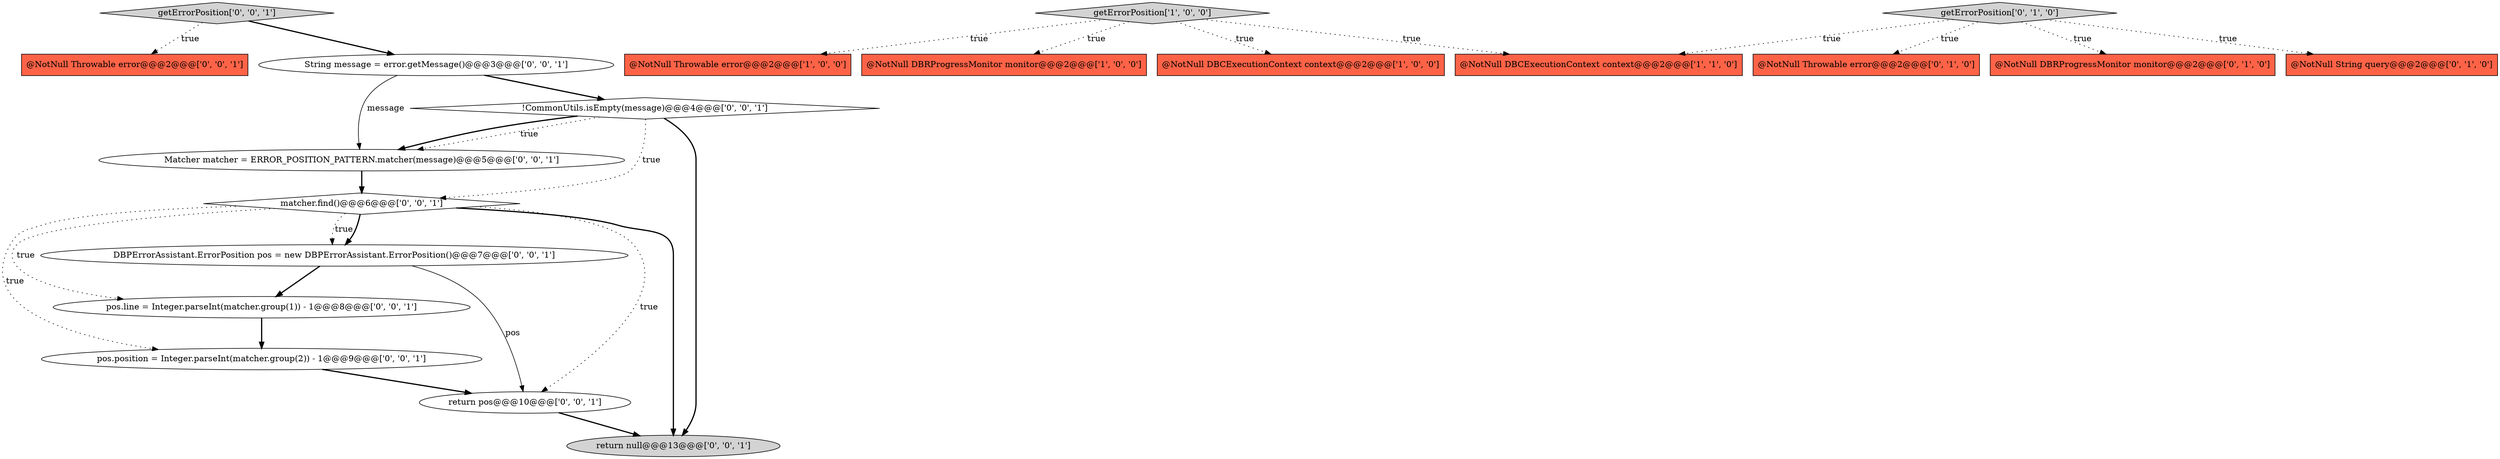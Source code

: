 digraph {
12 [style = filled, label = "getErrorPosition['0', '0', '1']", fillcolor = lightgray, shape = diamond image = "AAA0AAABBB3BBB"];
14 [style = filled, label = "@NotNull Throwable error@@@2@@@['0', '0', '1']", fillcolor = tomato, shape = box image = "AAA0AAABBB3BBB"];
1 [style = filled, label = "getErrorPosition['1', '0', '0']", fillcolor = lightgray, shape = diamond image = "AAA0AAABBB1BBB"];
2 [style = filled, label = "@NotNull Throwable error@@@2@@@['1', '0', '0']", fillcolor = tomato, shape = box image = "AAA0AAABBB1BBB"];
16 [style = filled, label = "Matcher matcher = ERROR_POSITION_PATTERN.matcher(message)@@@5@@@['0', '0', '1']", fillcolor = white, shape = ellipse image = "AAA0AAABBB3BBB"];
8 [style = filled, label = "getErrorPosition['0', '1', '0']", fillcolor = lightgray, shape = diamond image = "AAA0AAABBB2BBB"];
0 [style = filled, label = "@NotNull DBRProgressMonitor monitor@@@2@@@['1', '0', '0']", fillcolor = tomato, shape = box image = "AAA0AAABBB1BBB"];
11 [style = filled, label = "pos.position = Integer.parseInt(matcher.group(2)) - 1@@@9@@@['0', '0', '1']", fillcolor = white, shape = ellipse image = "AAA0AAABBB3BBB"];
13 [style = filled, label = "matcher.find()@@@6@@@['0', '0', '1']", fillcolor = white, shape = diamond image = "AAA0AAABBB3BBB"];
7 [style = filled, label = "@NotNull Throwable error@@@2@@@['0', '1', '0']", fillcolor = tomato, shape = box image = "AAA0AAABBB2BBB"];
10 [style = filled, label = "DBPErrorAssistant.ErrorPosition pos = new DBPErrorAssistant.ErrorPosition()@@@7@@@['0', '0', '1']", fillcolor = white, shape = ellipse image = "AAA0AAABBB3BBB"];
18 [style = filled, label = "pos.line = Integer.parseInt(matcher.group(1)) - 1@@@8@@@['0', '0', '1']", fillcolor = white, shape = ellipse image = "AAA0AAABBB3BBB"];
5 [style = filled, label = "@NotNull DBRProgressMonitor monitor@@@2@@@['0', '1', '0']", fillcolor = tomato, shape = box image = "AAA0AAABBB2BBB"];
6 [style = filled, label = "@NotNull String query@@@2@@@['0', '1', '0']", fillcolor = tomato, shape = box image = "AAA0AAABBB2BBB"];
9 [style = filled, label = "return null@@@13@@@['0', '0', '1']", fillcolor = lightgray, shape = ellipse image = "AAA0AAABBB3BBB"];
4 [style = filled, label = "@NotNull DBCExecutionContext context@@@2@@@['1', '1', '0']", fillcolor = tomato, shape = box image = "AAA0AAABBB1BBB"];
3 [style = filled, label = "@NotNull DBCExecutionContext context@@@2@@@['1', '0', '0']", fillcolor = tomato, shape = box image = "AAA0AAABBB1BBB"];
19 [style = filled, label = "return pos@@@10@@@['0', '0', '1']", fillcolor = white, shape = ellipse image = "AAA0AAABBB3BBB"];
15 [style = filled, label = "String message = error.getMessage()@@@3@@@['0', '0', '1']", fillcolor = white, shape = ellipse image = "AAA0AAABBB3BBB"];
17 [style = filled, label = "!CommonUtils.isEmpty(message)@@@4@@@['0', '0', '1']", fillcolor = white, shape = diamond image = "AAA0AAABBB3BBB"];
19->9 [style = bold, label=""];
17->16 [style = dotted, label="true"];
1->0 [style = dotted, label="true"];
12->15 [style = bold, label=""];
8->6 [style = dotted, label="true"];
13->11 [style = dotted, label="true"];
17->13 [style = dotted, label="true"];
10->19 [style = solid, label="pos"];
13->10 [style = dotted, label="true"];
15->16 [style = solid, label="message"];
8->7 [style = dotted, label="true"];
16->13 [style = bold, label=""];
10->18 [style = bold, label=""];
1->3 [style = dotted, label="true"];
13->18 [style = dotted, label="true"];
11->19 [style = bold, label=""];
17->9 [style = bold, label=""];
13->19 [style = dotted, label="true"];
12->14 [style = dotted, label="true"];
8->5 [style = dotted, label="true"];
1->2 [style = dotted, label="true"];
13->9 [style = bold, label=""];
13->10 [style = bold, label=""];
17->16 [style = bold, label=""];
1->4 [style = dotted, label="true"];
8->4 [style = dotted, label="true"];
18->11 [style = bold, label=""];
15->17 [style = bold, label=""];
}
